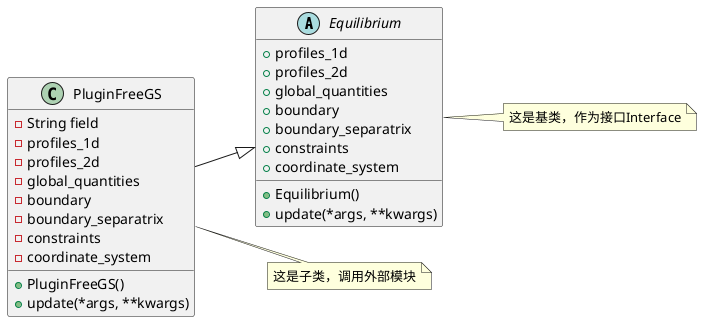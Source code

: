 @startuml
left to right direction
skinparam classFontName 'Noto Sans Mono CJK SC Regular'

abstract Equilibrium{
	+ Equilibrium()
    + update(*args, **kwargs)
    + profiles_1d
    + profiles_2d
    + global_quantities
    + boundary
    + boundary_separatrix
    + constraints
    + coordinate_system
}
note right: 这是基类，作为接口Interface


class PluginFreeGS{
	- String field
	+ PluginFreeGS()
    + update(*args, **kwargs)
    - profiles_1d
    - profiles_2d
    - global_quantities
    - boundary
    - boundary_separatrix
    - constraints
    - coordinate_system
}

note right: 这是子类，调用外部模块

PluginFreeGS --|> Equilibrium
@enduml